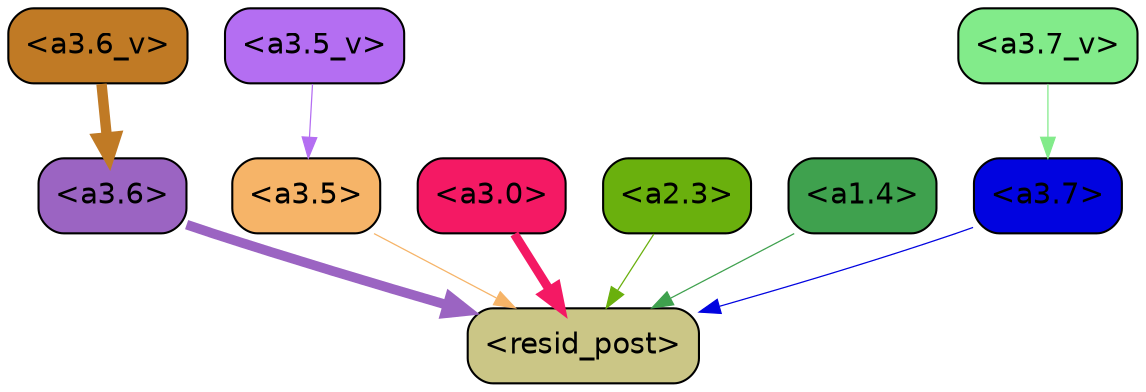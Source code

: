 strict digraph "" {
	graph [bgcolor=transparent,
		layout=dot,
		overlap=false,
		splines=true
	];
	"<a3.7>"	[color=black,
		fillcolor="#0103e0",
		fontname=Helvetica,
		shape=box,
		style="filled, rounded"];
	"<resid_post>"	[color=black,
		fillcolor="#cbc686",
		fontname=Helvetica,
		shape=box,
		style="filled, rounded"];
	"<a3.7>" -> "<resid_post>"	[color="#0103e0",
		penwidth=0.6];
	"<a3.6>"	[color=black,
		fillcolor="#9b64c2",
		fontname=Helvetica,
		shape=box,
		style="filled, rounded"];
	"<a3.6>" -> "<resid_post>"	[color="#9b64c2",
		penwidth=4.646730065345764];
	"<a3.5>"	[color=black,
		fillcolor="#f6b468",
		fontname=Helvetica,
		shape=box,
		style="filled, rounded"];
	"<a3.5>" -> "<resid_post>"	[color="#f6b468",
		penwidth=0.6];
	"<a3.0>"	[color=black,
		fillcolor="#f41964",
		fontname=Helvetica,
		shape=box,
		style="filled, rounded"];
	"<a3.0>" -> "<resid_post>"	[color="#f41964",
		penwidth=4.323132634162903];
	"<a2.3>"	[color=black,
		fillcolor="#6ab00d",
		fontname=Helvetica,
		shape=box,
		style="filled, rounded"];
	"<a2.3>" -> "<resid_post>"	[color="#6ab00d",
		penwidth=0.6];
	"<a1.4>"	[color=black,
		fillcolor="#3fa14e",
		fontname=Helvetica,
		shape=box,
		style="filled, rounded"];
	"<a1.4>" -> "<resid_post>"	[color="#3fa14e",
		penwidth=0.6];
	"<a3.7_v>"	[color=black,
		fillcolor="#82eb8a",
		fontname=Helvetica,
		shape=box,
		style="filled, rounded"];
	"<a3.7_v>" -> "<a3.7>"	[color="#82eb8a",
		penwidth=0.6];
	"<a3.6_v>"	[color=black,
		fillcolor="#c07a25",
		fontname=Helvetica,
		shape=box,
		style="filled, rounded"];
	"<a3.6_v>" -> "<a3.6>"	[color="#c07a25",
		penwidth=5.002329230308533];
	"<a3.5_v>"	[color=black,
		fillcolor="#b46ef2",
		fontname=Helvetica,
		shape=box,
		style="filled, rounded"];
	"<a3.5_v>" -> "<a3.5>"	[color="#b46ef2",
		penwidth=0.6];
}
